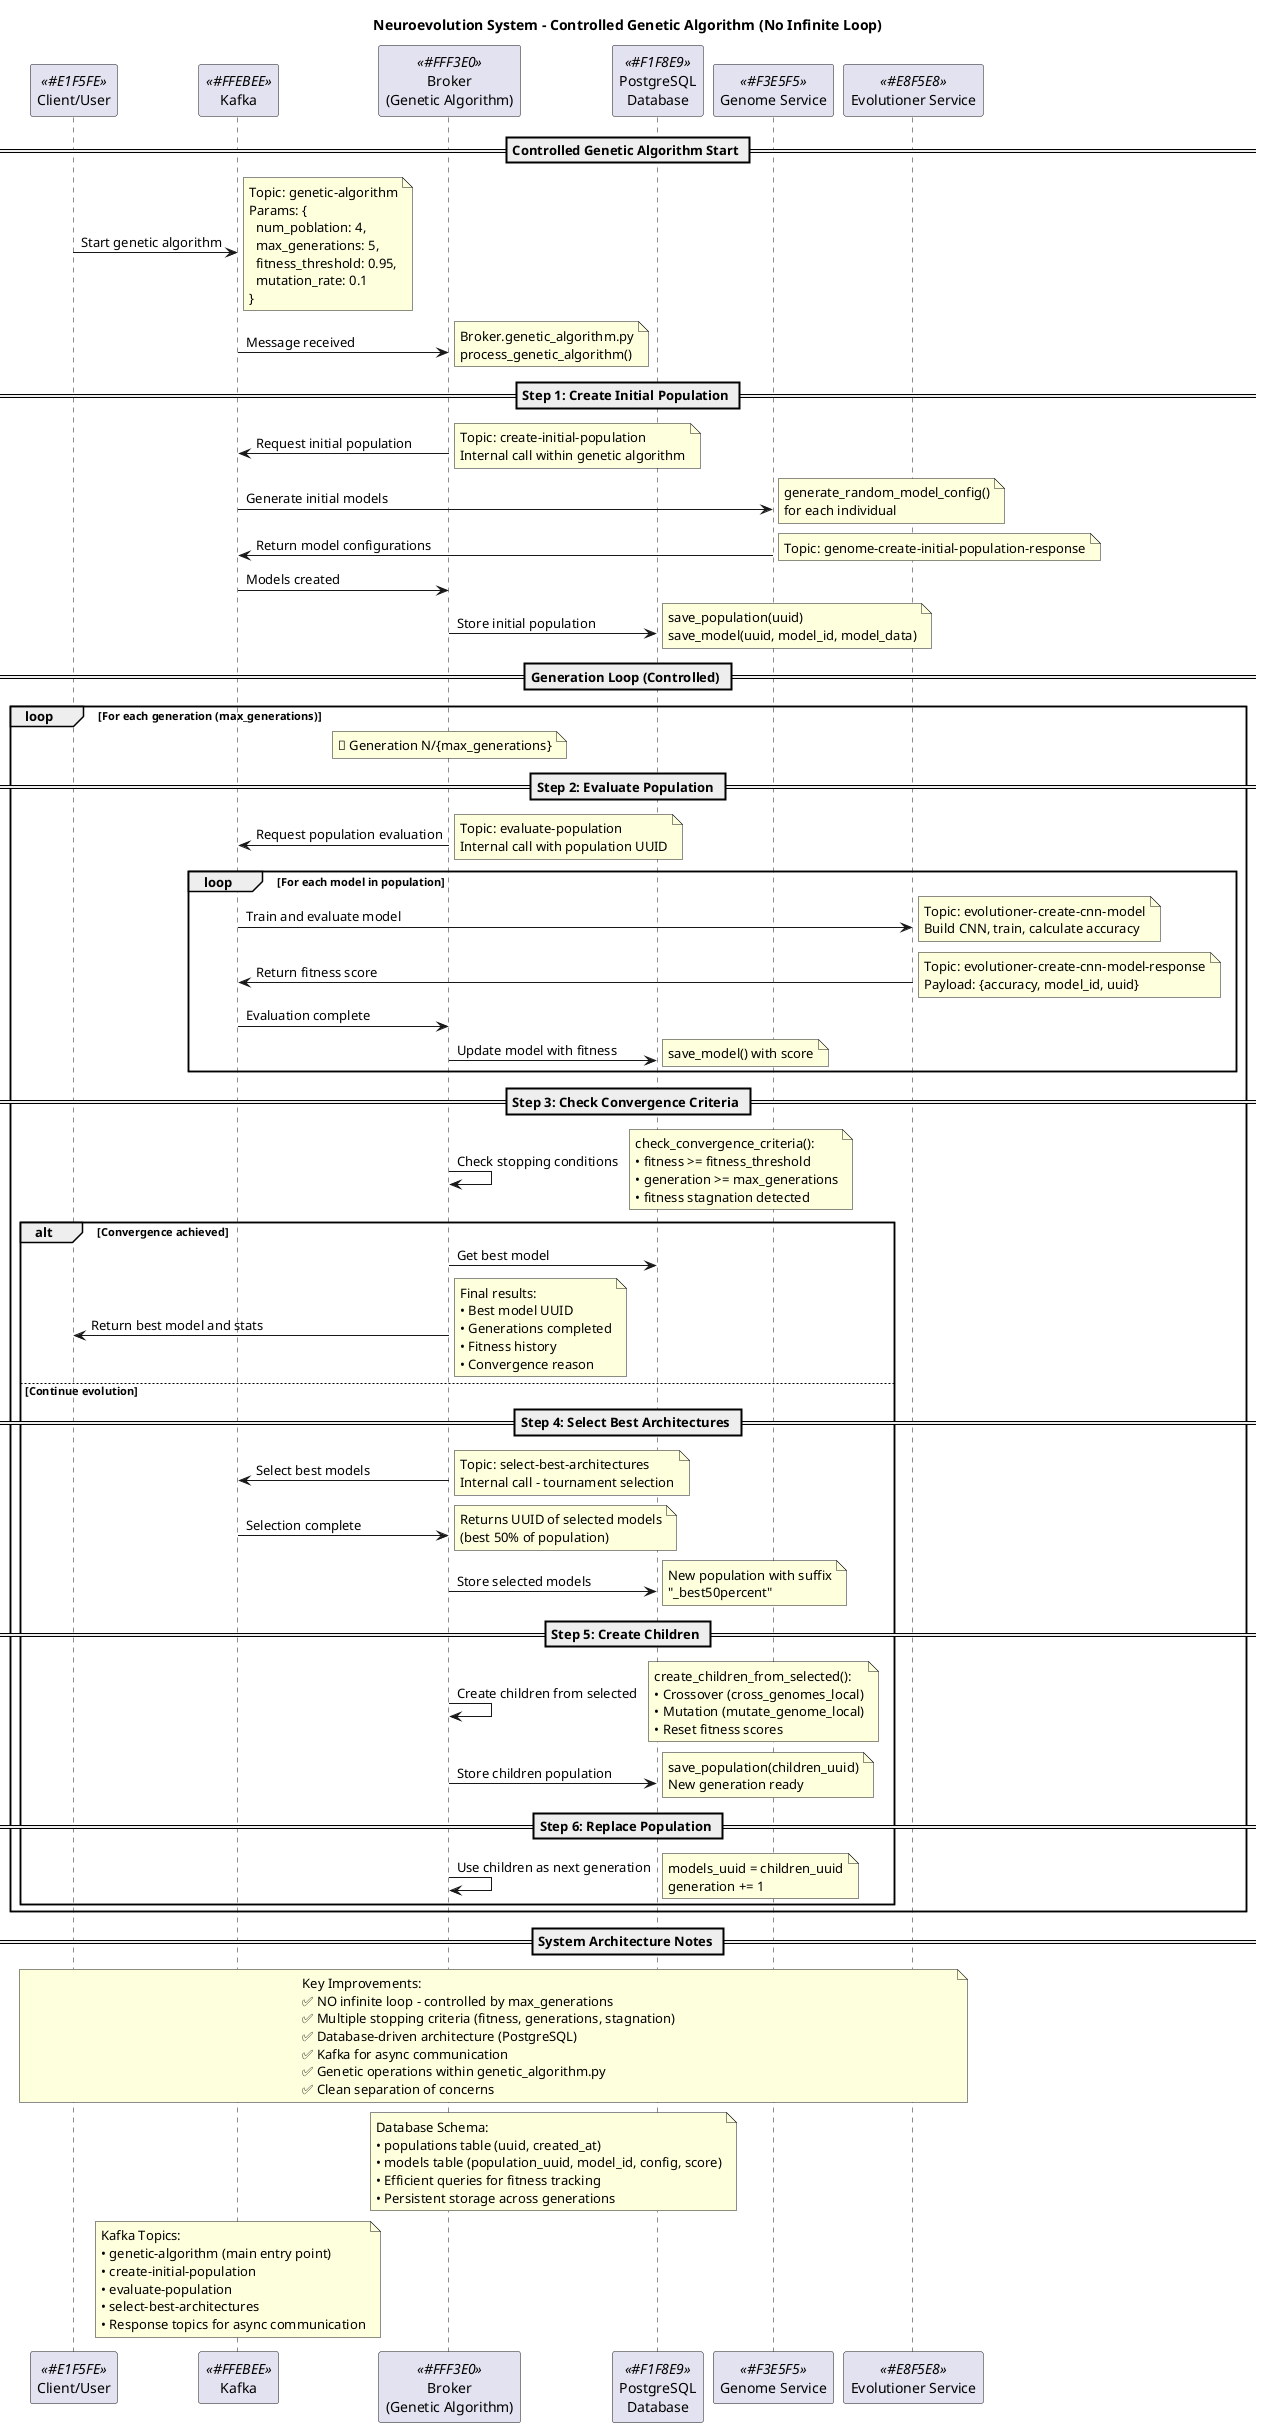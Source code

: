 @startuml Neuroevolution System Sequence Diagram - Updated Architecture

!define CLIENT_COLOR #E1F5FE
!define BROKER_COLOR #FFF3E0
!define GENOME_COLOR #F3E5F5
!define EVOLUTIONER_COLOR #E8F5E8
!define KAFKA_COLOR #FFEBEE
!define DB_COLOR #F1F8E9

title Neuroevolution System - Controlled Genetic Algorithm (No Infinite Loop)

participant "Client/User" as Client <<CLIENT_COLOR>>
participant "Kafka" as Kafka <<KAFKA_COLOR>>
participant "Broker\n(Genetic Algorithm)" as Broker <<BROKER_COLOR>>
participant "PostgreSQL\nDatabase" as DB <<DB_COLOR>>
participant "Genome Service" as Genome <<GENOME_COLOR>>
participant "Evolutioner Service" as Evolutioner <<EVOLUTIONER_COLOR>>

== Controlled Genetic Algorithm Start ==
Client -> Kafka: Start genetic algorithm
note right: Topic: genetic-algorithm\nParams: {\n  num_poblation: 4,\n  max_generations: 5,\n  fitness_threshold: 0.95,\n  mutation_rate: 0.1\n}

Kafka -> Broker: Message received
note right: Broker.genetic_algorithm.py\nprocess_genetic_algorithm()

== Step 1: Create Initial Population ==
Broker -> Kafka: Request initial population
note right: Topic: create-initial-population\nInternal call within genetic algorithm

Kafka -> Genome: Generate initial models
note right: generate_random_model_config()\nfor each individual

Genome -> Kafka: Return model configurations
note right: Topic: genome-create-initial-population-response

Kafka -> Broker: Models created
Broker -> DB: Store initial population
note right: save_population(uuid)\nsave_model(uuid, model_id, model_data)

== Generation Loop (Controlled) ==
loop For each generation (max_generations)
    note over Broker: 🔄 Generation N/{max_generations}
    
    == Step 2: Evaluate Population ==
    Broker -> Kafka: Request population evaluation
    note right: Topic: evaluate-population\nInternal call with population UUID
    
    loop For each model in population
        Kafka -> Evolutioner: Train and evaluate model
        note right: Topic: evolutioner-create-cnn-model\nBuild CNN, train, calculate accuracy
        
        Evolutioner -> Kafka: Return fitness score
        note right: Topic: evolutioner-create-cnn-model-response\nPayload: {accuracy, model_id, uuid}
        
        Kafka -> Broker: Evaluation complete
        Broker -> DB: Update model with fitness
        note right: save_model() with score
    end
    
    == Step 3: Check Convergence Criteria ==
    Broker -> Broker: Check stopping conditions
    note right: check_convergence_criteria():\n• fitness >= fitness_threshold\n• generation >= max_generations\n• fitness stagnation detected
    
    alt Convergence achieved
        Broker -> DB: Get best model
        Broker -> Client: Return best model and stats
        note right: Final results:\n• Best model UUID\n• Generations completed\n• Fitness history\n• Convergence reason
        
    else Continue evolution
        == Step 4: Select Best Architectures ==
        Broker -> Kafka: Select best models
        note right: Topic: select-best-architectures\nInternal call - tournament selection
        
        Kafka -> Broker: Selection complete
        note right: Returns UUID of selected models\n(best 50% of population)
        
        Broker -> DB: Store selected models
        note right: New population with suffix\n"_best50percent"
        
        == Step 5: Create Children ==
        Broker -> Broker: Create children from selected
        note right: create_children_from_selected():\n• Crossover (cross_genomes_local)\n• Mutation (mutate_genome_local)\n• Reset fitness scores
        
        Broker -> DB: Store children population
        note right: save_population(children_uuid)\nNew generation ready
        
        == Step 6: Replace Population ==
        Broker -> Broker: Use children as next generation
        note right: models_uuid = children_uuid\ngeneration += 1
    end
end

== System Architecture Notes ==
note over Client, Evolutioner: Key Improvements:\n✅ NO infinite loop - controlled by max_generations\n✅ Multiple stopping criteria (fitness, generations, stagnation)\n✅ Database-driven architecture (PostgreSQL)\n✅ Kafka for async communication\n✅ Genetic operations within genetic_algorithm.py\n✅ Clean separation of concerns

note over Broker, DB: Database Schema:\n• populations table (uuid, created_at)\n• models table (population_uuid, model_id, config, score)\n• Efficient queries for fitness tracking\n• Persistent storage across generations

note over Kafka: Kafka Topics:\n• genetic-algorithm (main entry point)\n• create-initial-population\n• evaluate-population\n• select-best-architectures\n• Response topics for async communication

@enduml
